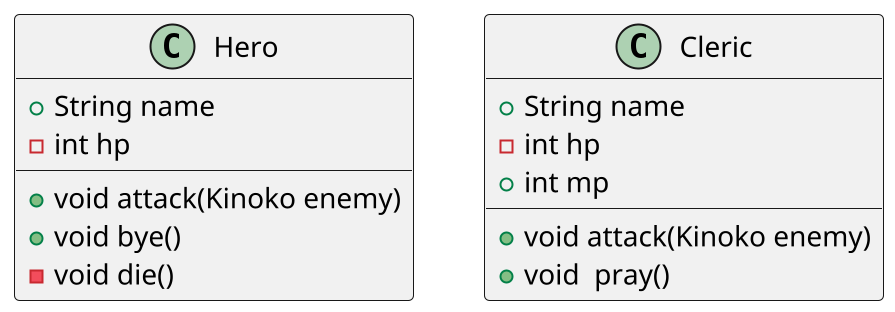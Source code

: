 @startuml
'https://plantuml.com/class-diagram

scale 2

class Hero{
    + String name
    - int hp

    + void attack(Kinoko enemy)
    + void bye()
    - void die()
}

class Cleric{
    + String name
    - int hp
    + int mp

    + void attack(Kinoko enemy)
    + void  pray()

}
@enduml